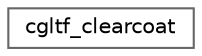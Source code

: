 digraph "Graphical Class Hierarchy"
{
 // LATEX_PDF_SIZE
  bgcolor="transparent";
  edge [fontname=Helvetica,fontsize=10,labelfontname=Helvetica,labelfontsize=10];
  node [fontname=Helvetica,fontsize=10,shape=box,height=0.2,width=0.4];
  rankdir="LR";
  Node0 [id="Node000000",label="cgltf_clearcoat",height=0.2,width=0.4,color="grey40", fillcolor="white", style="filled",URL="$structcgltf__clearcoat.html",tooltip=" "];
}
